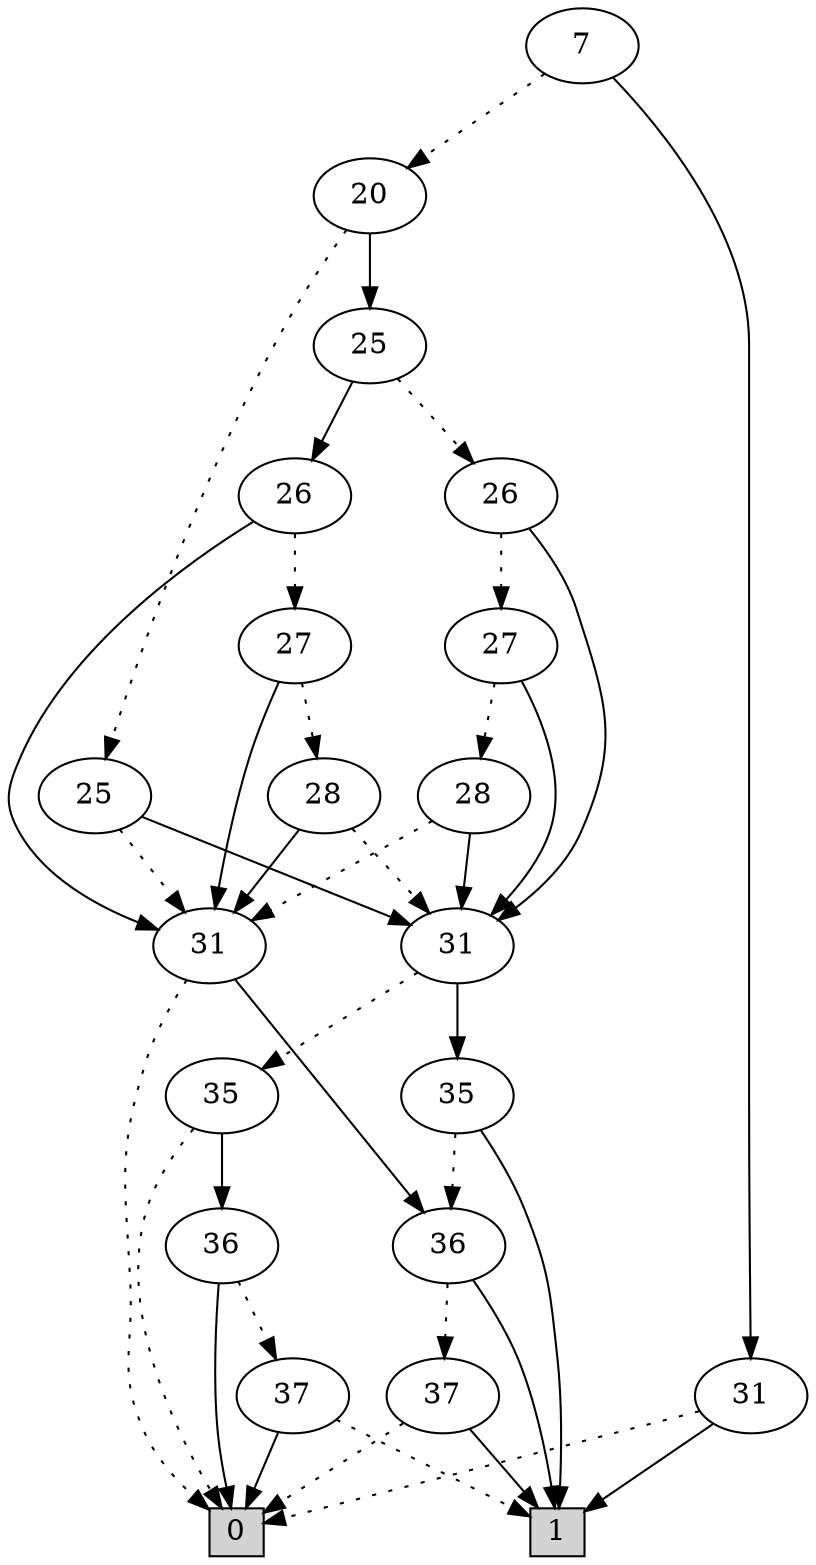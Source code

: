 digraph G {
0 [shape=box, label="0", style=filled, shape=box, height=0.3, width=0.3];
1 [shape=box, label="1", style=filled, shape=box, height=0.3, width=0.3];
29310 [label="7"];
29310 -> 29309 [style=dotted];
29310 -> 64 [style=filled];
29309 [label="20"];
29309 -> 29301 [style=dotted];
29309 -> 29308 [style=filled];
29301 [label="25"];
29301 -> 29275 [style=dotted];
29301 -> 29300 [style=filled];
29275 [label="31"];
29275 -> 0 [style=dotted];
29275 -> 1258 [style=filled];
1258 [label="36"];
1258 -> 76 [style=dotted];
1258 -> 1 [style=filled];
76 [label="37"];
76 -> 0 [style=dotted];
76 -> 1 [style=filled];
29300 [label="31"];
29300 -> 7444 [style=dotted];
29300 -> 1264 [style=filled];
7444 [label="35"];
7444 -> 0 [style=dotted];
7444 -> 1256 [style=filled];
1256 [label="36"];
1256 -> 77 [style=dotted];
1256 -> 0 [style=filled];
77 [label="37"];
77 -> 1 [style=dotted];
77 -> 0 [style=filled];
1264 [label="35"];
1264 -> 1258 [style=dotted];
1264 -> 1 [style=filled];
29308 [label="25"];
29308 -> 29304 [style=dotted];
29308 -> 29307 [style=filled];
29304 [label="26"];
29304 -> 29303 [style=dotted];
29304 -> 29300 [style=filled];
29303 [label="27"];
29303 -> 29302 [style=dotted];
29303 -> 29300 [style=filled];
29302 [label="28"];
29302 -> 29275 [style=dotted];
29302 -> 29300 [style=filled];
29307 [label="26"];
29307 -> 29306 [style=dotted];
29307 -> 29275 [style=filled];
29306 [label="27"];
29306 -> 29305 [style=dotted];
29306 -> 29275 [style=filled];
29305 [label="28"];
29305 -> 29300 [style=dotted];
29305 -> 29275 [style=filled];
64 [label="31"];
64 -> 0 [style=dotted];
64 -> 1 [style=filled];
}

